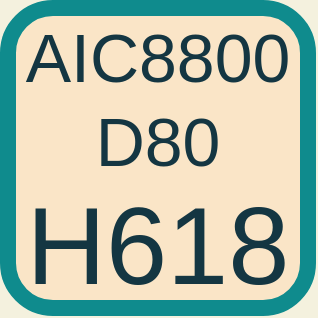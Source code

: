 <mxfile version="22.0.6" type="github">
  <diagram id="KUYNhQP6ns5_chog6xBH" name="第 1 页">
    <mxGraphModel dx="1434" dy="765" grid="1" gridSize="10" guides="1" tooltips="1" connect="1" arrows="1" fold="1" page="1" pageScale="1" pageWidth="827" pageHeight="1169" background="#F4F1DE" math="0" shadow="0">
      <root>
        <mxCell id="0" />
        <mxCell id="1" parent="0" />
        <mxCell id="7F3qD5umFavH5z8T37FG-1" value="" style="whiteSpace=wrap;html=1;aspect=fixed;strokeWidth=8;rounded=1;fillColor=#FAE5C7;strokeColor=#0F8B8D;fontColor=#143642;labelBackgroundColor=none;" parent="1" vertex="1">
          <mxGeometry x="220" y="220" width="150" height="150" as="geometry" />
        </mxCell>
        <mxCell id="7F3qD5umFavH5z8T37FG-2" value="AIC8800" style="text;html=1;strokeColor=none;fillColor=none;align=center;verticalAlign=middle;whiteSpace=wrap;rounded=0;sketch=0;fontSize=34;shadow=0;glass=0;fontColor=#143642;labelBackgroundColor=none;" parent="1" vertex="1">
          <mxGeometry x="220" y="220" width="150" height="50" as="geometry" />
        </mxCell>
        <mxCell id="7F3qD5umFavH5z8T37FG-3" value="H618" style="text;strokeColor=none;fillColor=none;align=center;verticalAlign=middle;whiteSpace=wrap;rounded=0;sketch=0;fontSize=55;html=1;spacing=2;spacingRight=0;spacingTop=0;fontColor=#143642;labelBackgroundColor=none;" parent="1" vertex="1">
          <mxGeometry x="220" y="308" width="150" height="60" as="geometry" />
        </mxCell>
        <mxCell id="m-lJc65zLOLzHvcs8ghN-1" value="D80" style="text;html=1;strokeColor=none;fillColor=none;align=center;verticalAlign=middle;whiteSpace=wrap;rounded=0;sketch=0;fontSize=34;shadow=0;glass=0;fontColor=#143642;labelBackgroundColor=none;" vertex="1" parent="1">
          <mxGeometry x="220" y="262" width="150" height="50" as="geometry" />
        </mxCell>
      </root>
    </mxGraphModel>
  </diagram>
</mxfile>
